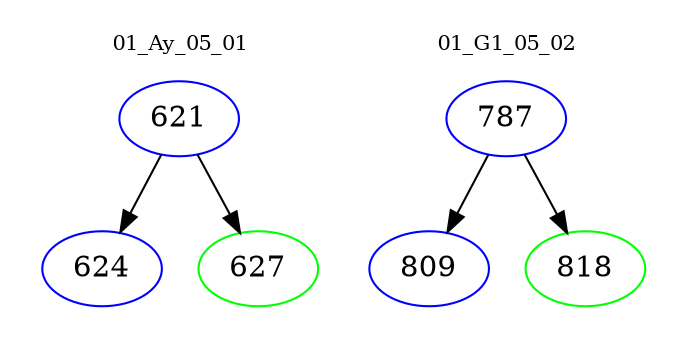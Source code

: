 digraph{
subgraph cluster_0 {
color = white
label = "01_Ay_05_01";
fontsize=10;
T0_621 [label="621", color="blue"]
T0_621 -> T0_624 [color="black"]
T0_624 [label="624", color="blue"]
T0_621 -> T0_627 [color="black"]
T0_627 [label="627", color="green"]
}
subgraph cluster_1 {
color = white
label = "01_G1_05_02";
fontsize=10;
T1_787 [label="787", color="blue"]
T1_787 -> T1_809 [color="black"]
T1_809 [label="809", color="blue"]
T1_787 -> T1_818 [color="black"]
T1_818 [label="818", color="green"]
}
}
